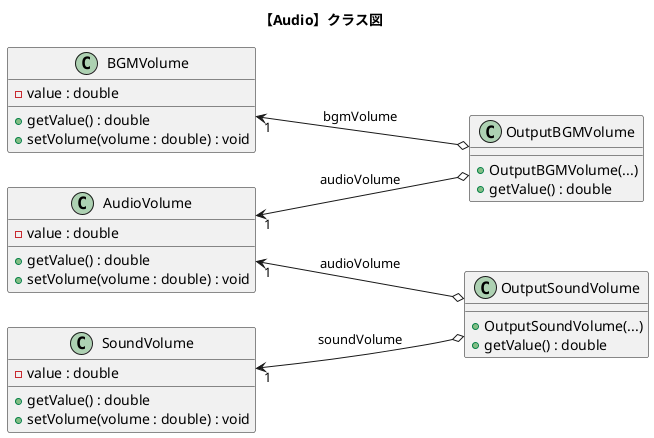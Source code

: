 @startuml audio_class_pull
title "【Audio】クラス図"

left to right direction

class AudioVolume{
    - value : double
    + getValue() : double
    + setVolume(volume : double) : void
}

class SoundVolume{
    - value : double 
    + getValue() : double
    + setVolume(volume : double) : void
}

class BGMVolume{
    - value : double
    + getValue() : double
    + setVolume(volume : double) : void
}

class OutputBGMVolume{
    + OutputBGMVolume(...)
    + getValue() : double
}

class OutputSoundVolume{
    + OutputSoundVolume(...)
    + getValue() : double
}

'---------------------------------------------------------
SoundVolume"1" <---o OutputSoundVolume : soundVolume

AudioVolume"1" <---o OutputBGMVolume : audioVolume
AudioVolume"1" <---o OutputSoundVolume : audioVolume

BGMVolume"1" <---o OutputBGMVolume : bgmVolume

@enduml